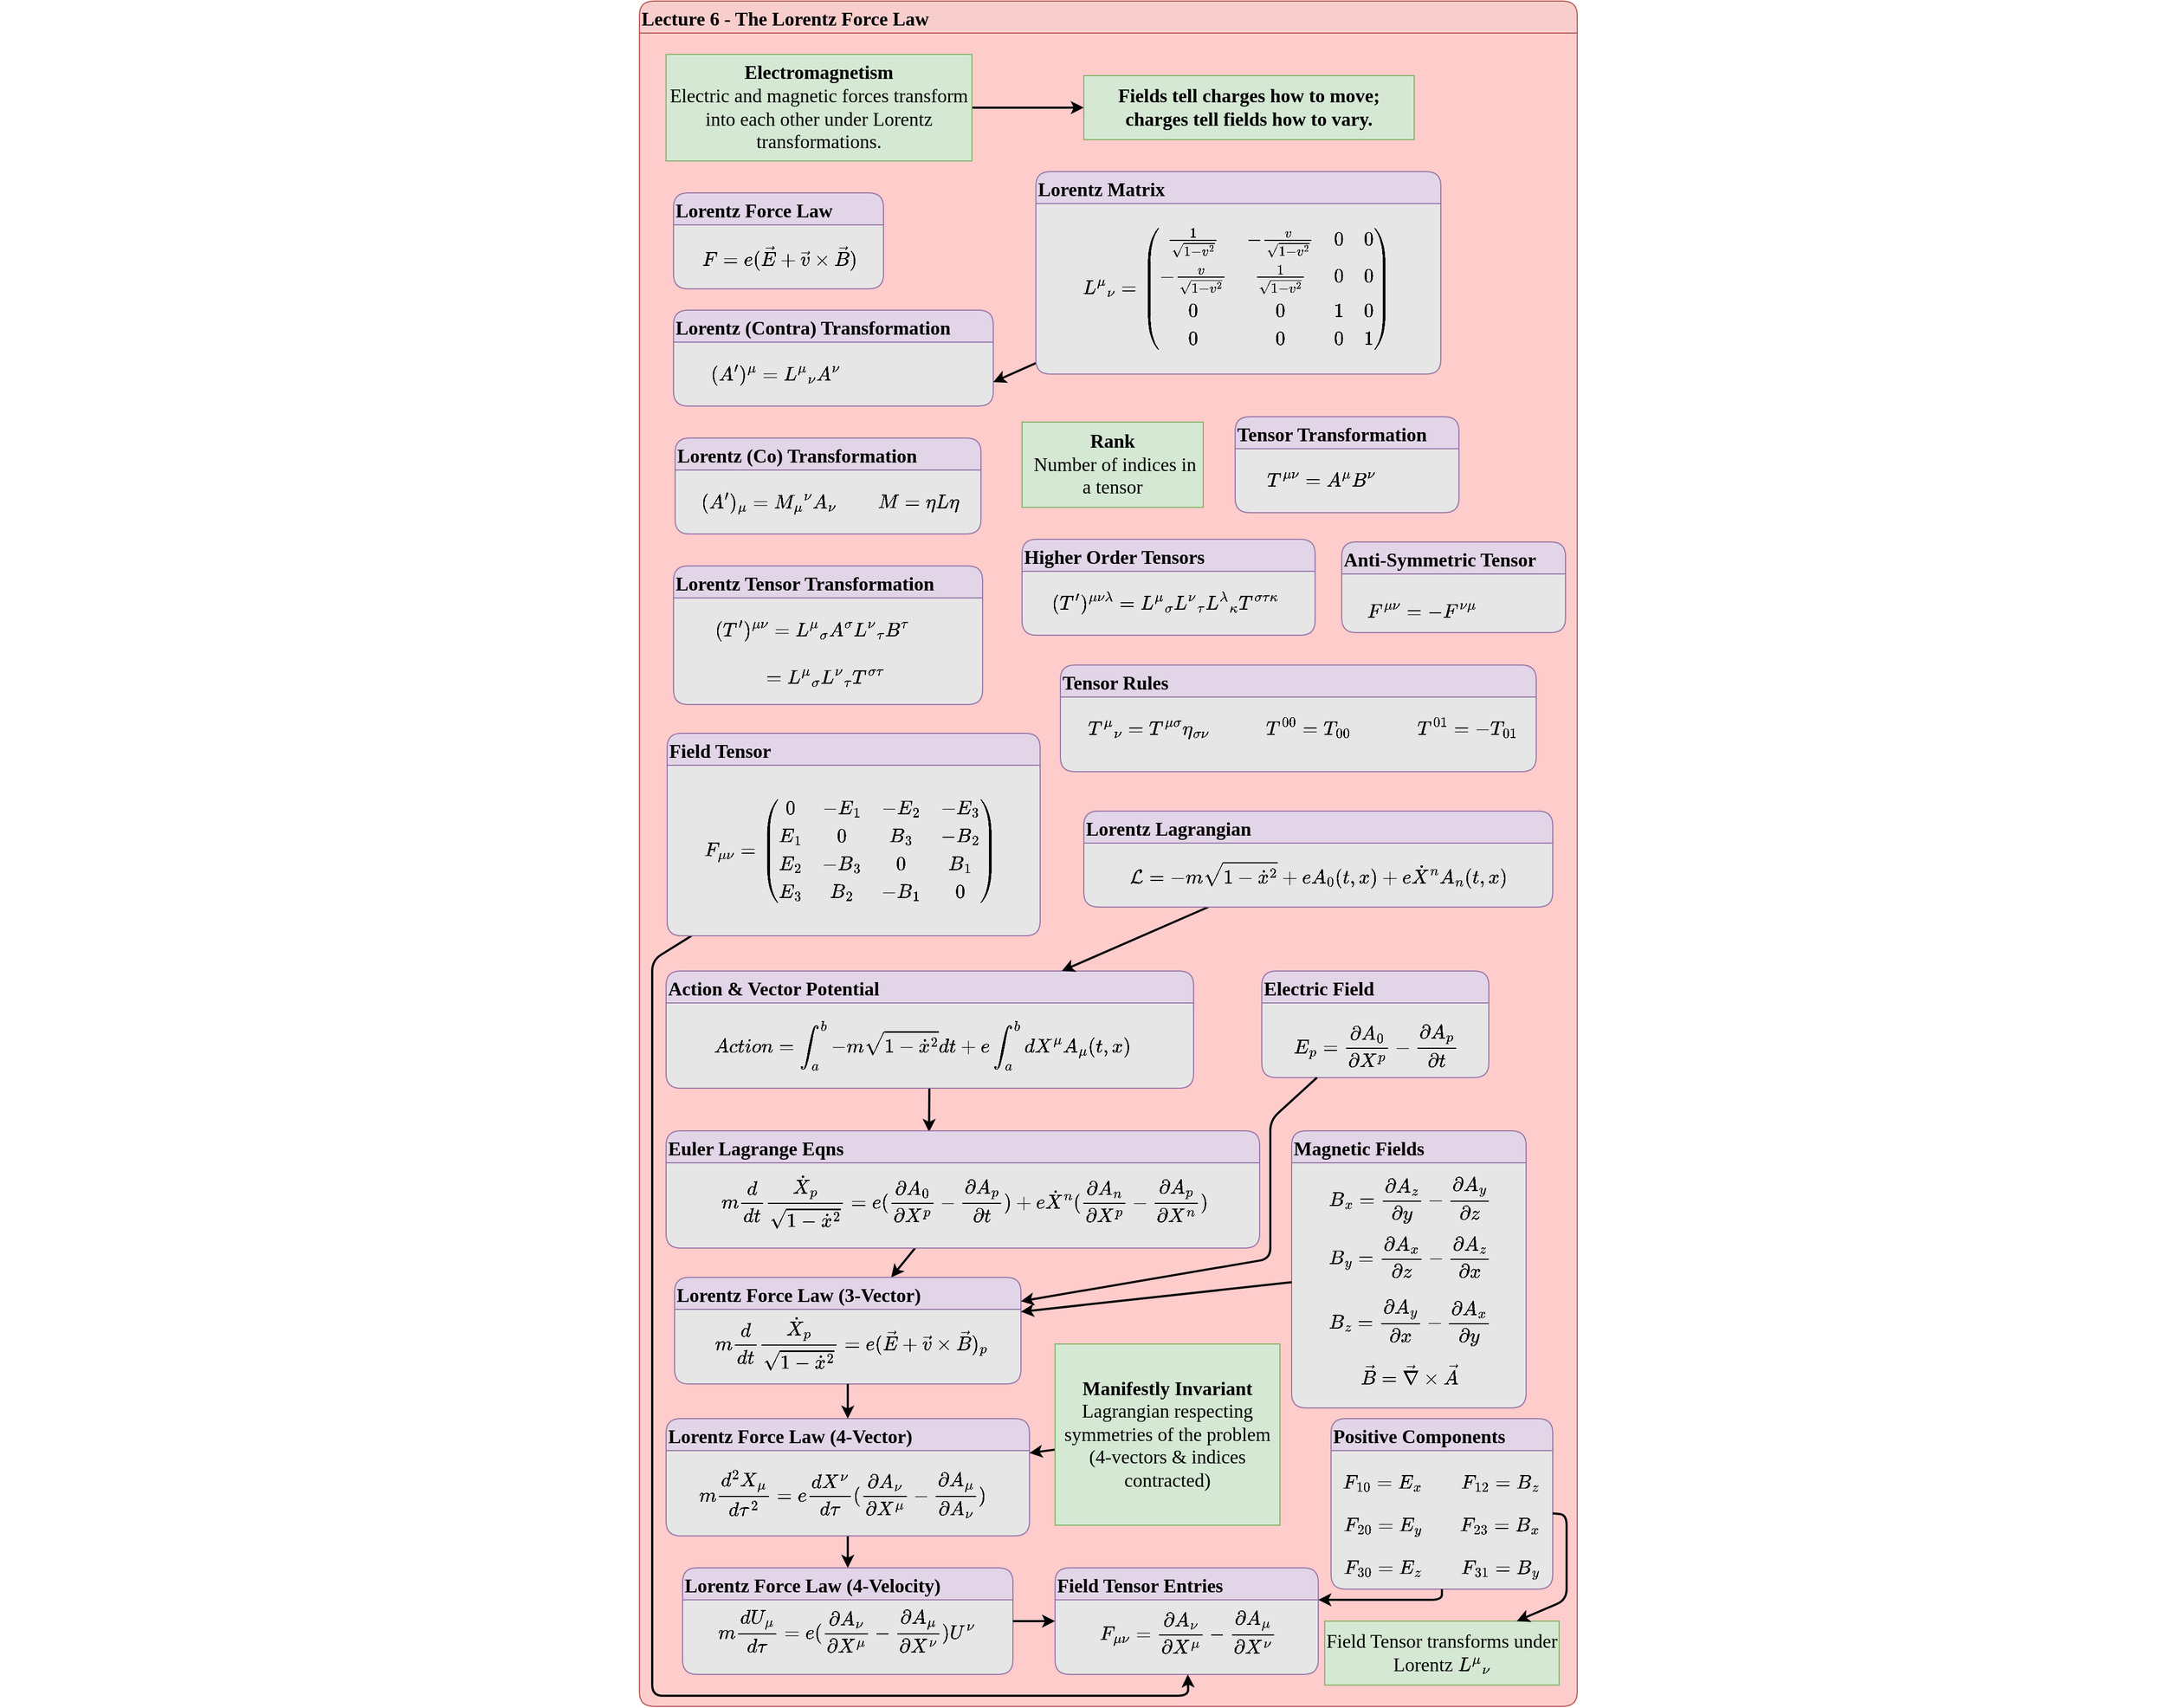<mxfile version="24.7.17">
  <diagram id="JDI_gfJpjxLJ_JYhKjTu" name="Page-1">
    <mxGraphModel dx="3033" dy="1308" grid="1" gridSize="10" guides="1" tooltips="1" connect="1" arrows="1" fold="1" page="1" pageScale="1" pageWidth="850" pageHeight="1100" math="1" shadow="0">
      <root>
        <mxCell id="0" />
        <mxCell id="1" parent="0" />
        <mxCell id="2" value="Lecture 6 - The Lorentz Force Law" style="swimlane;fontFamily=Comic Sans MS;fontSize=18;align=left;fillColor=#f8cecc;strokeColor=#b85450;fillStyle=auto;rounded=1;startSize=30;labelBackgroundColor=none;swimlaneFillColor=#FFCCCC;gradientColor=none;gradientDirection=south;" parent="1" vertex="1">
          <mxGeometry y="10" width="880" height="1600" as="geometry" />
        </mxCell>
        <mxCell id="103" value="Electric Field" style="swimlane;fontFamily=Comic Sans MS;fontSize=18;align=left;fillColor=#e1d5e7;strokeColor=#9673a6;fillStyle=auto;rounded=1;startSize=30;swimlaneFillColor=#E6E6E6;" parent="2" vertex="1">
          <mxGeometry x="584" y="910" width="213" height="100" as="geometry">
            <mxRectangle x="40" y="150" width="250" height="40" as="alternateBounds" />
          </mxGeometry>
        </mxCell>
        <mxCell id="104" value="$$E_p =\frac{\partial A_0}{\partial X^p} - \frac{\partial A_p}{\partial t}$$" style="text;html=1;align=center;verticalAlign=middle;resizable=0;points=[];autosize=1;strokeColor=none;fillColor=none;fontSize=18;fontFamily=Comic Sans MS;" parent="103" vertex="1">
          <mxGeometry x="-233.5" y="50" width="680" height="40" as="geometry" />
        </mxCell>
        <mxCell id="132" value="Field Tensor Entries" style="swimlane;fontFamily=Comic Sans MS;fontSize=18;align=left;fillColor=#e1d5e7;strokeColor=#9673a6;fillStyle=auto;rounded=1;startSize=30;swimlaneFillColor=#E6E6E6;" parent="2" vertex="1">
          <mxGeometry x="390" y="1470" width="247" height="100" as="geometry">
            <mxRectangle x="40" y="150" width="250" height="40" as="alternateBounds" />
          </mxGeometry>
        </mxCell>
        <mxCell id="133" value="$$F_{\mu\nu} = \frac{\partial A_\nu}{\partial X^\mu} - \frac{\partial A_\mu}{\partial X^\nu}$$" style="text;html=1;align=center;verticalAlign=middle;resizable=0;points=[];autosize=1;strokeColor=none;fillColor=none;fontSize=18;fontFamily=Comic Sans MS;" parent="132" vertex="1">
          <mxGeometry x="-306.5" y="40" width="860" height="40" as="geometry" />
        </mxCell>
        <mxCell id="dqOlDg28kX0ByAj1_X98-144" value="&lt;p&gt;&lt;font face=&quot;Comic Sans MS&quot;&gt;&lt;span style=&quot;font-size: 18px;&quot;&gt;Field Tensor transforms under Lorentz \({L^\mu}_\nu\)&lt;/span&gt;&lt;/font&gt;&lt;/p&gt;" style="text;strokeColor=#82b366;align=center;fillColor=#d5e8d4;html=1;verticalAlign=middle;whiteSpace=wrap;rounded=0;fontFamily=Helvetica;fontSize=11;fontColor=default;" vertex="1" parent="2">
          <mxGeometry x="643" y="1520" width="220" height="60" as="geometry" />
        </mxCell>
        <mxCell id="136" value="Positive Components" style="swimlane;fontFamily=Comic Sans MS;fontSize=18;align=left;fillColor=#e1d5e7;strokeColor=#9673a6;fillStyle=auto;rounded=1;startSize=30;swimlaneFillColor=#E6E6E6;" parent="2" vertex="1">
          <mxGeometry x="649" y="1330" width="208" height="160" as="geometry">
            <mxRectangle x="40" y="150" width="250" height="40" as="alternateBounds" />
          </mxGeometry>
        </mxCell>
        <mxCell id="137" value="$$F_{10} = E_x$$" style="text;html=1;align=center;verticalAlign=middle;resizable=0;points=[];autosize=1;strokeColor=none;fillColor=none;fontSize=18;fontFamily=Comic Sans MS;" parent="136" vertex="1">
          <mxGeometry x="-42" y="40" width="180" height="40" as="geometry" />
        </mxCell>
        <mxCell id="138" value="$$F_{20} = E_y$$" style="text;html=1;align=center;verticalAlign=middle;resizable=0;points=[];autosize=1;strokeColor=none;fillColor=none;fontSize=18;fontFamily=Comic Sans MS;" parent="136" vertex="1">
          <mxGeometry x="-42" y="80" width="180" height="40" as="geometry" />
        </mxCell>
        <mxCell id="139" value="$$F_{30} = E_z$$" style="text;html=1;align=center;verticalAlign=middle;resizable=0;points=[];autosize=1;strokeColor=none;fillColor=none;fontSize=18;fontFamily=Comic Sans MS;" parent="136" vertex="1">
          <mxGeometry x="-42" y="120" width="180" height="40" as="geometry" />
        </mxCell>
        <mxCell id="140" value="$$F_{12} = B_z$$" style="text;html=1;align=center;verticalAlign=middle;resizable=0;points=[];autosize=1;strokeColor=none;fillColor=none;fontSize=18;fontFamily=Comic Sans MS;" parent="136" vertex="1">
          <mxGeometry x="68" y="40" width="180" height="40" as="geometry" />
        </mxCell>
        <mxCell id="141" value="$$F_{23} = B_x$$" style="text;html=1;align=center;verticalAlign=middle;resizable=0;points=[];autosize=1;strokeColor=none;fillColor=none;fontSize=18;fontFamily=Comic Sans MS;" parent="136" vertex="1">
          <mxGeometry x="68" y="80" width="180" height="40" as="geometry" />
        </mxCell>
        <mxCell id="142" value="$$F_{31} = B_y$$" style="text;html=1;align=center;verticalAlign=middle;resizable=0;points=[];autosize=1;strokeColor=none;fillColor=none;fontSize=18;fontFamily=Comic Sans MS;" parent="136" vertex="1">
          <mxGeometry x="68" y="120" width="180" height="40" as="geometry" />
        </mxCell>
        <mxCell id="144" value="" style="endArrow=classic;html=1;strokeWidth=2;" parent="2" source="136" edge="1">
          <mxGeometry width="50" height="50" relative="1" as="geometry">
            <mxPoint x="712" y="1620" as="sourcePoint" />
            <mxPoint x="637" y="1500" as="targetPoint" />
            <Array as="points">
              <mxPoint x="753" y="1500" />
            </Array>
          </mxGeometry>
        </mxCell>
        <mxCell id="dqOlDg28kX0ByAj1_X98-145" value="" style="endArrow=classic;html=1;rounded=1;strokeWidth=2;shadow=0;curved=0;" edge="1" parent="2" source="136" target="dqOlDg28kX0ByAj1_X98-144">
          <mxGeometry width="50" height="50" relative="1" as="geometry">
            <mxPoint x="1040" y="1410" as="sourcePoint" />
            <mxPoint x="1090" y="1360" as="targetPoint" />
            <Array as="points">
              <mxPoint x="870" y="1420" />
              <mxPoint x="870" y="1460" />
              <mxPoint x="870" y="1500" />
            </Array>
          </mxGeometry>
        </mxCell>
        <mxCell id="39" value="Lorentz Force Law" style="swimlane;fontFamily=Comic Sans MS;fontSize=18;align=left;fillColor=#e1d5e7;strokeColor=#9673a6;fillStyle=auto;rounded=1;startSize=30;swimlaneFillColor=#E6E6E6;" parent="1" vertex="1">
          <mxGeometry x="32" y="190" width="197" height="90" as="geometry">
            <mxRectangle x="40" y="150" width="250" height="40" as="alternateBounds" />
          </mxGeometry>
        </mxCell>
        <mxCell id="40" value="$$F = e(\vec E + \vec v \times \vec B)$$" style="text;html=1;align=center;verticalAlign=middle;resizable=0;points=[];autosize=1;strokeColor=none;fillColor=none;fontSize=18;fontFamily=Comic Sans MS;" parent="39" vertex="1">
          <mxGeometry x="-86.5" y="40" width="370" height="40" as="geometry" />
        </mxCell>
        <mxCell id="55" style="edgeStyle=none;html=1;entryX=0;entryY=0.5;entryDx=0;entryDy=0;strokeWidth=2;" parent="1" source="53" target="54" edge="1">
          <mxGeometry relative="1" as="geometry" />
        </mxCell>
        <mxCell id="53" value="&lt;p&gt;&lt;font face=&quot;Comic Sans MS&quot; style=&quot;font-size: 18px;&quot;&gt;&lt;b&gt;Electromagnetism&lt;/b&gt;&lt;br&gt;Electric and magnetic forces transform into each other under Lorentz transformations.&lt;/font&gt;&lt;/p&gt;" style="text;strokeColor=#82b366;align=center;fillColor=#d5e8d4;html=1;verticalAlign=middle;whiteSpace=wrap;rounded=0;" parent="1" vertex="1">
          <mxGeometry x="25" y="60" width="287" height="100" as="geometry" />
        </mxCell>
        <mxCell id="54" value="&lt;p&gt;&lt;font face=&quot;Comic Sans MS&quot;&gt;&lt;span style=&quot;font-size: 18px;&quot;&gt;&lt;b&gt;Fields tell charges how to move; charges tell fields how to vary.&lt;/b&gt;&lt;/span&gt;&lt;/font&gt;&lt;/p&gt;" style="text;strokeColor=#82b366;align=center;fillColor=#d5e8d4;html=1;verticalAlign=middle;whiteSpace=wrap;rounded=0;" parent="1" vertex="1">
          <mxGeometry x="417" y="80" width="310" height="60" as="geometry" />
        </mxCell>
        <mxCell id="60" value="Lorentz (Co) Transformation" style="swimlane;fontFamily=Comic Sans MS;fontSize=18;align=left;fillColor=#e1d5e7;strokeColor=#9673a6;fillStyle=auto;rounded=1;startSize=30;swimlaneFillColor=#E6E6E6;fontColor=default;" parent="1" vertex="1">
          <mxGeometry x="33.5" y="420" width="287" height="90" as="geometry">
            <mxRectangle x="40" y="150" width="250" height="40" as="alternateBounds" />
          </mxGeometry>
        </mxCell>
        <mxCell id="61" value="$$(A&#39;)_\mu = {M_\mu}^\nu A_\nu$$" style="text;html=1;align=center;verticalAlign=middle;resizable=0;points=[];autosize=1;strokeColor=none;fillColor=none;fontSize=18;fontFamily=Comic Sans MS;fontColor=default;" parent="60" vertex="1">
          <mxGeometry x="-83" y="40" width="340" height="40" as="geometry" />
        </mxCell>
        <mxCell id="62" value="$$M = \eta L\eta$$" style="text;html=1;align=center;verticalAlign=middle;resizable=0;points=[];autosize=1;strokeColor=none;fillColor=none;fontSize=18;fontFamily=Comic Sans MS;fontColor=default;" parent="60" vertex="1">
          <mxGeometry x="127" y="40" width="200" height="40" as="geometry" />
        </mxCell>
        <mxCell id="63" value="&lt;p&gt;&lt;font face=&quot;Comic Sans MS&quot; style=&quot;font-size: 18px;&quot;&gt;&lt;b&gt;Rank&lt;br&gt;&amp;nbsp;&lt;/b&gt;Number of indices in a tensor&lt;/font&gt;&lt;/p&gt;" style="text;strokeColor=#82b366;align=center;fillColor=#d5e8d4;html=1;verticalAlign=middle;whiteSpace=wrap;rounded=0;fontFamily=Helvetica;fontSize=11;fontColor=default;" parent="1" vertex="1">
          <mxGeometry x="359" y="405" width="170" height="80" as="geometry" />
        </mxCell>
        <mxCell id="64" value="Tensor Transformation" style="swimlane;fontFamily=Comic Sans MS;fontSize=18;align=left;fillColor=#e1d5e7;strokeColor=#9673a6;fillStyle=auto;rounded=1;startSize=30;swimlaneFillColor=#E6E6E6;fontColor=default;" parent="1" vertex="1">
          <mxGeometry x="559" y="400" width="210" height="90" as="geometry">
            <mxRectangle x="40" y="150" width="250" height="40" as="alternateBounds" />
          </mxGeometry>
        </mxCell>
        <mxCell id="65" value="$$T^{\mu\nu} = A^\mu B^\nu$$" style="text;html=1;align=center;verticalAlign=middle;resizable=0;points=[];autosize=1;strokeColor=none;fillColor=none;fontSize=18;fontFamily=Comic Sans MS;fontColor=default;" parent="64" vertex="1">
          <mxGeometry x="-70" y="40" width="300" height="40" as="geometry" />
        </mxCell>
        <mxCell id="66" value="Lorentz Tensor Transformation" style="swimlane;fontFamily=Comic Sans MS;fontSize=18;align=left;fillColor=#e1d5e7;strokeColor=#9673a6;fillStyle=auto;rounded=1;startSize=30;swimlaneFillColor=#E6E6E6;fontColor=default;" parent="1" vertex="1">
          <mxGeometry x="32" y="540" width="290" height="130" as="geometry">
            <mxRectangle x="40" y="150" width="250" height="40" as="alternateBounds" />
          </mxGeometry>
        </mxCell>
        <mxCell id="67" value="$$(T&#39;)^{\mu\nu} = {L^\mu}_\sigma A^\sigma {L^\nu}_\tau B^\tau$$" style="text;html=1;align=center;verticalAlign=middle;resizable=0;points=[];autosize=1;strokeColor=none;fillColor=none;fontSize=18;fontFamily=Comic Sans MS;fontColor=default;" parent="66" vertex="1">
          <mxGeometry x="-175" y="40" width="610" height="40" as="geometry" />
        </mxCell>
        <mxCell id="70" value="&lt;meta charset=&quot;utf-8&quot;&gt;&lt;span style=&quot;color: rgb(0, 0, 0); font-family: &amp;quot;Comic Sans MS&amp;quot;; font-size: 18px; font-style: normal; font-variant-ligatures: normal; font-variant-caps: normal; font-weight: 400; letter-spacing: normal; orphans: 2; text-align: center; text-indent: 0px; text-transform: none; widows: 2; word-spacing: 0px; -webkit-text-stroke-width: 0px; background-color: rgb(251, 251, 251); text-decoration-thickness: initial; text-decoration-style: initial; text-decoration-color: initial; float: none; display: inline !important;&quot;&gt;$$= {L^\mu}_\sigma{L^\nu}_\tau T^{\sigma\tau}$$&lt;/span&gt;" style="text;whiteSpace=wrap;html=1;fontSize=11;fontFamily=Helvetica;fontColor=default;" parent="66" vertex="1">
          <mxGeometry x="85" y="70" width="480" height="50" as="geometry" />
        </mxCell>
        <mxCell id="68" value="Higher Order Tensors" style="swimlane;fontFamily=Comic Sans MS;fontSize=18;align=left;fillColor=#e1d5e7;strokeColor=#9673a6;fillStyle=auto;rounded=1;startSize=30;swimlaneFillColor=#E6E6E6;fontColor=default;" parent="1" vertex="1">
          <mxGeometry x="359" y="515" width="275" height="90" as="geometry">
            <mxRectangle x="40" y="150" width="250" height="40" as="alternateBounds" />
          </mxGeometry>
        </mxCell>
        <mxCell id="69" value="$$(T&#39;)^{\mu \nu \lambda} ={L^\mu}_\sigma{L^\nu}_\tau {L^\lambda}_\kappa&amp;nbsp;T^{\sigma\tau\kappa}$$" style="text;html=1;align=center;verticalAlign=middle;resizable=0;points=[];autosize=1;strokeColor=none;fillColor=none;fontSize=18;fontFamily=Comic Sans MS;fontColor=default;" parent="68" vertex="1">
          <mxGeometry x="-316.5" y="40" width="900" height="40" as="geometry" />
        </mxCell>
        <mxCell id="75" value="Anti-Symmetric Tensor" style="swimlane;fontFamily=Comic Sans MS;fontSize=18;align=left;fillColor=#e1d5e7;strokeColor=#9673a6;fillStyle=auto;rounded=1;startSize=30;swimlaneFillColor=#E6E6E6;fontColor=default;" parent="1" vertex="1">
          <mxGeometry x="659" y="517.5" width="210" height="85" as="geometry">
            <mxRectangle x="40" y="150" width="250" height="40" as="alternateBounds" />
          </mxGeometry>
        </mxCell>
        <mxCell id="76" value="$$F^{\mu\nu} = - F^{\nu \mu}$$" style="text;html=1;align=center;verticalAlign=middle;resizable=0;points=[];autosize=1;strokeColor=none;fillColor=none;fontSize=18;fontFamily=Comic Sans MS;fontColor=default;" parent="75" vertex="1">
          <mxGeometry x="-75" y="45" width="300" height="40" as="geometry" />
        </mxCell>
        <mxCell id="102" style="edgeStyle=none;html=1;entryX=0.443;entryY=0.009;entryDx=0;entryDy=0;entryPerimeter=0;strokeWidth=2;" parent="1" source="89" target="100" edge="1">
          <mxGeometry relative="1" as="geometry" />
        </mxCell>
        <mxCell id="89" value="Action &amp; Vector Potential" style="swimlane;fontFamily=Comic Sans MS;fontSize=18;align=left;fillColor=#e1d5e7;strokeColor=#9673a6;fillStyle=auto;rounded=1;startSize=30;swimlaneFillColor=#E6E6E6;fontColor=default;" parent="1" vertex="1">
          <mxGeometry x="25" y="920" width="495" height="110" as="geometry">
            <mxRectangle x="40" y="150" width="250" height="40" as="alternateBounds" />
          </mxGeometry>
        </mxCell>
        <mxCell id="90" value="$$Action = \int_a^b -m\sqrt{1 - \dot x^2} dt + e\int_a^b dX^\mu A_\mu(t, x) $$" style="text;html=1;align=center;verticalAlign=middle;resizable=0;points=[];autosize=1;strokeColor=none;fillColor=none;fontSize=18;fontFamily=Comic Sans MS;fontColor=default;" parent="89" vertex="1">
          <mxGeometry x="-120" y="50" width="720" height="40" as="geometry" />
        </mxCell>
        <mxCell id="93" style="edgeStyle=none;shape=connector;rounded=1;html=1;entryX=0.75;entryY=0;entryDx=0;entryDy=0;labelBackgroundColor=default;strokeColor=default;strokeWidth=2;fontFamily=Helvetica;fontSize=11;fontColor=default;endArrow=classic;" parent="1" source="91" target="89" edge="1">
          <mxGeometry relative="1" as="geometry" />
        </mxCell>
        <mxCell id="95" value="Lorentz (Contra) Transformation" style="swimlane;fontFamily=Comic Sans MS;fontSize=18;align=left;fillColor=#e1d5e7;strokeColor=#9673a6;fillStyle=auto;rounded=1;startSize=30;swimlaneFillColor=#E6E6E6;fontColor=default;" parent="1" vertex="1">
          <mxGeometry x="32" y="300" width="300" height="90" as="geometry">
            <mxRectangle x="40" y="150" width="250" height="40" as="alternateBounds" />
          </mxGeometry>
        </mxCell>
        <mxCell id="96" value="$$(A&#39;)^\mu = {L^\mu}_\nu A^\nu$$" style="text;html=1;align=center;verticalAlign=middle;resizable=0;points=[];autosize=1;strokeColor=none;fillColor=none;fontSize=18;fontFamily=Comic Sans MS;fontColor=default;" parent="95" vertex="1">
          <mxGeometry x="-70" y="40" width="330" height="40" as="geometry" />
        </mxCell>
        <mxCell id="99" style="edgeStyle=none;shape=connector;rounded=1;html=1;entryX=1;entryY=0.75;entryDx=0;entryDy=0;labelBackgroundColor=default;strokeColor=default;strokeWidth=2;fontFamily=Helvetica;fontSize=11;fontColor=default;endArrow=classic;" parent="1" source="97" target="95" edge="1">
          <mxGeometry relative="1" as="geometry" />
        </mxCell>
        <mxCell id="97" value="Lorentz Matrix" style="swimlane;fontFamily=Comic Sans MS;fontSize=18;align=left;fillColor=#e1d5e7;strokeColor=#9673a6;fillStyle=auto;rounded=1;startSize=30;swimlaneFillColor=#E6E6E6;fontColor=default;" parent="1" vertex="1">
          <mxGeometry x="372" y="170" width="380" height="190" as="geometry">
            <mxRectangle x="40" y="150" width="250" height="40" as="alternateBounds" />
          </mxGeometry>
        </mxCell>
        <mxCell id="94" value="$${L^\mu}_\nu = \begin{pmatrix} \frac{1}{\sqrt{1 - v^2}} &amp;amp; -\frac{v}{\sqrt{1 - v^2}}&amp;nbsp;&amp;amp; 0 &amp;amp; 0 \\ -\frac{v}{\sqrt{1 - v^2}} &amp;amp; \frac{1}{\sqrt{1 - v^2}}&amp;nbsp;&amp;amp; 0 &amp;amp; 0 \\0 &amp;amp; 0 &amp;amp; 1 &amp;amp; 0 \\ 0 &amp;amp; 0 &amp;amp; 0 &amp;amp; 1 \end{pmatrix}$$" style="text;html=1;align=center;verticalAlign=middle;resizable=0;points=[];autosize=1;strokeColor=none;fillColor=none;fontSize=18;fontFamily=Comic Sans MS;" parent="97" vertex="1">
          <mxGeometry x="-681.75" y="90" width="1740" height="40" as="geometry" />
        </mxCell>
        <mxCell id="71" value="Tensor Rules" style="swimlane;fontFamily=Comic Sans MS;fontSize=18;align=left;fillColor=#e1d5e7;strokeColor=#9673a6;fillStyle=auto;rounded=1;startSize=30;swimlaneFillColor=#E6E6E6;fontColor=default;" parent="1" vertex="1">
          <mxGeometry x="395" y="633" width="446.5" height="100" as="geometry">
            <mxRectangle x="40" y="150" width="250" height="40" as="alternateBounds" />
          </mxGeometry>
        </mxCell>
        <mxCell id="72" value="$${T^\mu}_\nu = T^{\mu \sigma}\eta_{\sigma \nu}$$" style="text;html=1;align=center;verticalAlign=middle;resizable=0;points=[];autosize=1;strokeColor=none;fillColor=none;fontSize=18;fontFamily=Comic Sans MS;fontColor=default;" parent="71" vertex="1">
          <mxGeometry x="-163.5" y="40" width="490" height="40" as="geometry" />
        </mxCell>
        <mxCell id="73" value="$$T^{00} = T_{00}$$" style="text;html=1;align=center;verticalAlign=middle;resizable=0;points=[];autosize=1;strokeColor=none;fillColor=none;fontSize=18;fontFamily=Comic Sans MS;fontColor=default;" parent="71" vertex="1">
          <mxGeometry x="126.5" y="40" width="210" height="40" as="geometry" />
        </mxCell>
        <mxCell id="74" value="$$T^{01} = -T_{01}$$" style="text;html=1;align=center;verticalAlign=middle;resizable=0;points=[];autosize=1;strokeColor=none;fillColor=none;fontSize=18;fontFamily=Comic Sans MS;fontColor=default;" parent="71" vertex="1">
          <mxGeometry x="276.5" y="40" width="210" height="40" as="geometry" />
        </mxCell>
        <mxCell id="134" style="edgeStyle=none;html=1;strokeWidth=2;" parent="1" source="78" target="132" edge="1">
          <mxGeometry relative="1" as="geometry">
            <mxPoint x="-258" y="990" as="targetPoint" />
            <Array as="points">
              <mxPoint x="12" y="910" />
              <mxPoint x="12" y="1600" />
              <mxPoint x="515" y="1600" />
            </Array>
          </mxGeometry>
        </mxCell>
        <mxCell id="78" value="Field Tensor" style="swimlane;fontFamily=Comic Sans MS;fontSize=18;align=left;fillColor=#e1d5e7;strokeColor=#9673a6;fillStyle=auto;rounded=1;startSize=30;swimlaneFillColor=#E6E6E6;fontColor=default;" parent="1" vertex="1">
          <mxGeometry x="26" y="697" width="350" height="190" as="geometry">
            <mxRectangle x="40" y="150" width="250" height="40" as="alternateBounds" />
          </mxGeometry>
        </mxCell>
        <mxCell id="80" value="$$F_{\mu \nu} = \begin{pmatrix} 0 &amp;amp; -E_1 &amp;amp; -E_2 &amp;amp; -E_3 \\ E_1 &amp;amp; 0 &amp;amp; B_3 &amp;amp; -B_2 \\ E_2 &amp;amp; -B_3 &amp;amp; 0 &amp;amp; B_1 \\ E_3 &amp;amp; B_2 &amp;amp; -B_1 &amp;amp; 0 \end{pmatrix}$$" style="text;html=1;align=center;verticalAlign=middle;resizable=0;points=[];autosize=1;strokeColor=none;fillColor=none;fontSize=18;fontFamily=Comic Sans MS;" parent="78" vertex="1">
          <mxGeometry x="-478.25" y="90" width="1300" height="40" as="geometry" />
        </mxCell>
        <mxCell id="91" value="Lorentz Lagrangian" style="swimlane;fontFamily=Comic Sans MS;fontSize=18;align=left;fillColor=#e1d5e7;strokeColor=#9673a6;fillStyle=auto;rounded=1;startSize=30;swimlaneFillColor=#E6E6E6;fontColor=default;" parent="1" vertex="1">
          <mxGeometry x="417" y="770" width="440" height="90" as="geometry">
            <mxRectangle x="40" y="150" width="250" height="40" as="alternateBounds" />
          </mxGeometry>
        </mxCell>
        <mxCell id="92" value="$$\mathcal L = -m\sqrt{1 - \dot x^2} + e A_0(t, x) + e\dot X^n A_n(t, x)$$" style="text;html=1;align=center;verticalAlign=middle;resizable=0;points=[];autosize=1;strokeColor=none;fillColor=none;fontSize=18;fontFamily=Comic Sans MS;fontColor=default;" parent="91" vertex="1">
          <mxGeometry x="-115" y="40" width="670" height="40" as="geometry" />
        </mxCell>
        <mxCell id="123" style="edgeStyle=none;html=1;strokeWidth=2;" parent="1" source="100" target="118" edge="1">
          <mxGeometry relative="1" as="geometry" />
        </mxCell>
        <mxCell id="100" value="Euler Lagrange Eqns" style="swimlane;fontFamily=Comic Sans MS;fontSize=18;align=left;fillColor=#e1d5e7;strokeColor=#9673a6;fillStyle=auto;rounded=1;startSize=30;swimlaneFillColor=#E6E6E6;fontColor=default;" parent="1" vertex="1">
          <mxGeometry x="25" y="1070" width="557" height="110" as="geometry">
            <mxRectangle x="40" y="150" width="250" height="40" as="alternateBounds" />
          </mxGeometry>
        </mxCell>
        <mxCell id="101" value="$$m \frac{d}{dt} \frac{\dot X_p}{\sqrt{1 - \dot x^2}} = e(\frac{\partial A_0}{\partial X^p} - \frac{\partial A_p}{\partial t}) + e \dot X^n(\frac{\partial A_n}{\partial X^p} - \frac{\partial A_p}{\partial X^n})$$" style="text;html=1;align=center;verticalAlign=middle;resizable=0;points=[];autosize=1;strokeColor=none;fillColor=none;fontSize=18;fontFamily=Comic Sans MS;fontColor=default;" parent="100" vertex="1">
          <mxGeometry x="-625" y="45" width="1810" height="40" as="geometry" />
        </mxCell>
        <mxCell id="105" value="Magnetic Fields" style="swimlane;fontFamily=Comic Sans MS;fontSize=18;align=left;fillColor=#e1d5e7;strokeColor=#9673a6;fillStyle=auto;rounded=1;startSize=30;swimlaneFillColor=#E6E6E6;" parent="1" vertex="1">
          <mxGeometry x="612" y="1070" width="220" height="260" as="geometry">
            <mxRectangle x="40" y="150" width="250" height="40" as="alternateBounds" />
          </mxGeometry>
        </mxCell>
        <mxCell id="106" value="$$B_x = \frac{\partial A_z}{\partial y} - \frac{\partial A_y}{\partial z}$$" style="text;html=1;align=center;verticalAlign=middle;resizable=0;points=[];autosize=1;strokeColor=none;fillColor=none;fontSize=18;fontFamily=Comic Sans MS;" parent="105" vertex="1">
          <mxGeometry x="-219.5" y="45" width="660" height="40" as="geometry" />
        </mxCell>
        <mxCell id="107" value="$$B_y = \frac{\partial A_x}{\partial z} - \frac{\partial A_z}{\partial x}$$" style="text;html=1;align=center;verticalAlign=middle;resizable=0;points=[];autosize=1;strokeColor=none;fillColor=none;fontSize=18;fontFamily=Comic Sans MS;" parent="105" vertex="1">
          <mxGeometry x="-219.5" y="97.5" width="660" height="40" as="geometry" />
        </mxCell>
        <mxCell id="108" value="$$B_z = \frac{\partial A_y}{\partial x} - \frac{\partial A_x}{\partial y}$$" style="text;html=1;align=center;verticalAlign=middle;resizable=0;points=[];autosize=1;strokeColor=none;fillColor=none;fontSize=18;fontFamily=Comic Sans MS;" parent="105" vertex="1">
          <mxGeometry x="-219.5" y="160" width="660" height="40" as="geometry" />
        </mxCell>
        <mxCell id="115" value="$$\vec B = \vec \nabla \times \vec A$$" style="text;html=1;align=center;verticalAlign=middle;resizable=0;points=[];autosize=1;strokeColor=none;fillColor=none;fontSize=18;fontFamily=Comic Sans MS;" parent="105" vertex="1">
          <mxGeometry x="-75" y="210" width="370" height="40" as="geometry" />
        </mxCell>
        <mxCell id="118" value="Lorentz Force Law (3-Vector)" style="swimlane;fontFamily=Comic Sans MS;fontSize=18;align=left;fillColor=#e1d5e7;strokeColor=#9673a6;fillStyle=auto;rounded=1;startSize=30;swimlaneFillColor=#E6E6E6;" parent="105" vertex="1">
          <mxGeometry x="-579" y="137.5" width="325" height="100" as="geometry">
            <mxRectangle x="40" y="150" width="250" height="40" as="alternateBounds" />
          </mxGeometry>
        </mxCell>
        <mxCell id="119" value="$$m \frac{d}{dt} \frac{\dot X_p}{\sqrt{1 - \dot x^2}} = e(\vec E + \vec v \times \vec B)_p$$" style="text;html=1;align=center;verticalAlign=middle;resizable=0;points=[];autosize=1;strokeColor=none;fillColor=none;fontSize=18;fontFamily=Comic Sans MS;" parent="118" vertex="1">
          <mxGeometry x="-245" y="40" width="820" height="40" as="geometry" />
        </mxCell>
        <mxCell id="113" style="edgeStyle=none;html=1;strokeWidth=2;" parent="105" source="105" target="118" edge="1">
          <mxGeometry relative="1" as="geometry">
            <mxPoint x="-350" y="180" as="targetPoint" />
            <mxPoint x="-10" y="200" as="sourcePoint" />
            <Array as="points" />
          </mxGeometry>
        </mxCell>
        <mxCell id="117" value="" style="endArrow=classic;html=1;strokeWidth=2;" parent="1" source="103" target="118" edge="1">
          <mxGeometry width="50" height="50" relative="1" as="geometry">
            <mxPoint x="772" y="970" as="sourcePoint" />
            <mxPoint x="822" y="920" as="targetPoint" />
            <Array as="points">
              <mxPoint x="592" y="1060" />
              <mxPoint x="592" y="1190" />
            </Array>
          </mxGeometry>
        </mxCell>
        <mxCell id="131" style="edgeStyle=none;html=1;strokeWidth=2;" parent="1" source="124" target="129" edge="1">
          <mxGeometry relative="1" as="geometry" />
        </mxCell>
        <mxCell id="124" value="Lorentz Force Law (4-Vector)" style="swimlane;fontFamily=Comic Sans MS;fontSize=18;align=left;fillColor=#e1d5e7;strokeColor=#9673a6;fillStyle=auto;rounded=1;startSize=30;swimlaneFillColor=#E6E6E6;" parent="1" vertex="1">
          <mxGeometry x="25" y="1340" width="341" height="110" as="geometry">
            <mxRectangle x="40" y="150" width="250" height="40" as="alternateBounds" />
          </mxGeometry>
        </mxCell>
        <mxCell id="125" value="$$m \frac{d^2 X_\mu}{d\tau^2} = e\frac{dX^\nu}{d\tau}(\frac{\partial A_\nu}{\partial X^\mu} - \frac{\partial A_\mu}{\partial A_\nu})$$" style="text;html=1;align=center;verticalAlign=middle;resizable=0;points=[];autosize=1;strokeColor=none;fillColor=none;fontSize=18;fontFamily=Comic Sans MS;" parent="124" vertex="1">
          <mxGeometry x="-445" y="50" width="1220" height="40" as="geometry" />
        </mxCell>
        <mxCell id="126" style="edgeStyle=none;html=1;strokeWidth=2;" parent="1" source="118" target="124" edge="1">
          <mxGeometry relative="1" as="geometry" />
        </mxCell>
        <mxCell id="128" style="edgeStyle=none;html=1;strokeWidth=2;" parent="1" source="127" target="124" edge="1">
          <mxGeometry relative="1" as="geometry">
            <mxPoint x="350.5" y="1377.811" as="targetPoint" />
          </mxGeometry>
        </mxCell>
        <mxCell id="127" value="&lt;p&gt;&lt;font face=&quot;Comic Sans MS&quot; style=&quot;font-size: 18px;&quot;&gt;&lt;b&gt;Manifestly Invariant&lt;/b&gt;&lt;br&gt;Lagrangian respecting symmetries of the problem&lt;br&gt;(4-vectors &amp;amp; indices contracted)&lt;/font&gt;&lt;/p&gt;" style="text;strokeColor=#82b366;align=center;fillColor=#d5e8d4;html=1;verticalAlign=middle;whiteSpace=wrap;rounded=0;" parent="1" vertex="1">
          <mxGeometry x="390" y="1270" width="211" height="170" as="geometry" />
        </mxCell>
        <mxCell id="129" value="Lorentz Force Law (4-Velocity)" style="swimlane;fontFamily=Comic Sans MS;fontSize=18;align=left;fillColor=#e1d5e7;strokeColor=#9673a6;fillStyle=auto;rounded=1;startSize=30;swimlaneFillColor=#E6E6E6;" parent="1" vertex="1">
          <mxGeometry x="40.5" y="1480" width="310" height="100" as="geometry">
            <mxRectangle x="40" y="150" width="250" height="40" as="alternateBounds" />
          </mxGeometry>
        </mxCell>
        <mxCell id="130" value="$$m\frac{d U_\mu}{d\tau} = e(\frac{\partial A_\nu}{\partial X^\mu} - \frac{\partial A_\mu}{\partial X^\nu})U^\nu$$" style="text;html=1;align=center;verticalAlign=middle;resizable=0;points=[];autosize=1;strokeColor=none;fillColor=none;fontSize=18;fontFamily=Comic Sans MS;overflow=block;" parent="129" vertex="1">
          <mxGeometry x="-365" y="20" width="1040" height="40" as="geometry" />
        </mxCell>
        <mxCell id="135" value="" style="endArrow=classic;html=1;strokeWidth=2;" parent="1" source="129" target="132" edge="1">
          <mxGeometry width="50" height="50" relative="1" as="geometry">
            <mxPoint x="242" y="1530" as="sourcePoint" />
            <mxPoint x="292" y="1480" as="targetPoint" />
          </mxGeometry>
        </mxCell>
      </root>
    </mxGraphModel>
  </diagram>
</mxfile>
